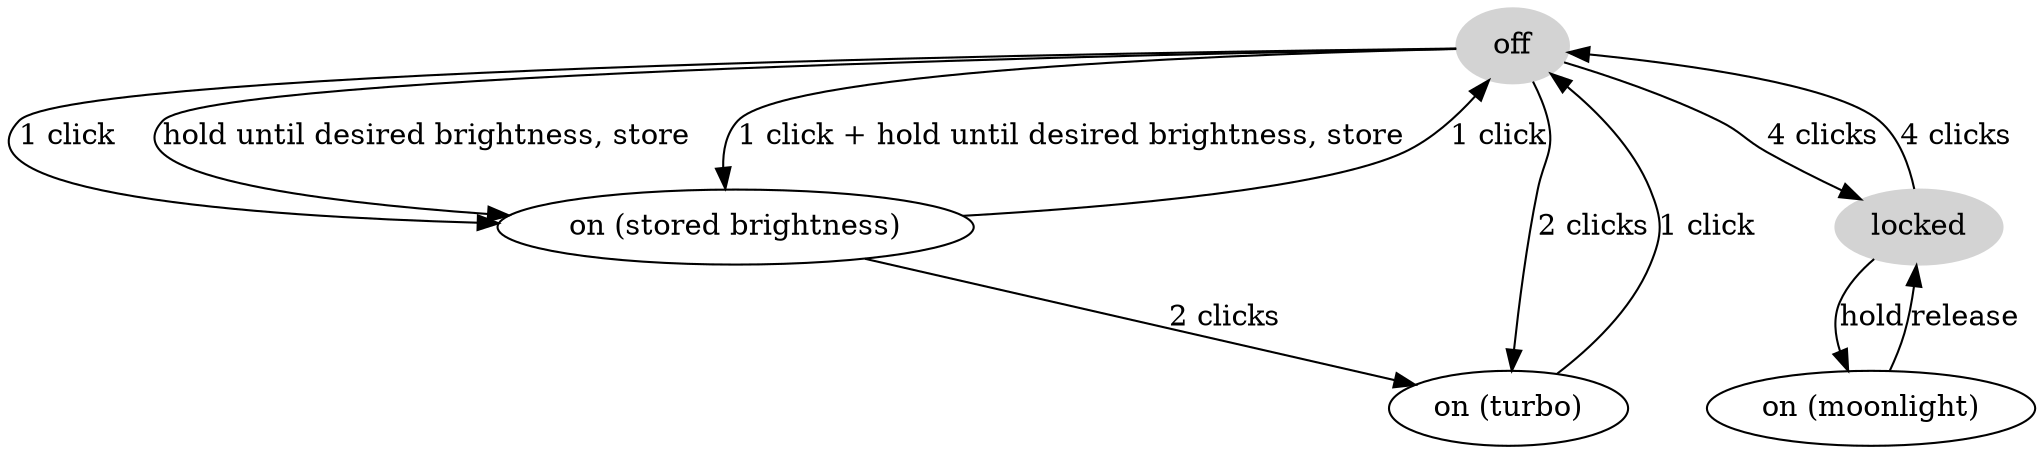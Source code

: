 digraph {
  off[style="filled",color="lightgrey"]
  off -> "on (stored brightness)"[label="1 click"];
  off -> "on (stored brightness)"[label="hold until desired brightness, store"];
  off -> "on (turbo)"[label="2 clicks"];
  off -> "on (stored brightness)"[label="1 click + hold until desired brightness, store"];
  off -> locked[label="4 clicks"];

  locked[style="filled",color="lightgrey"]
  locked -> off[label="4 clicks"];
  locked -> "on (moonlight)"[label="hold"];

  "on (moonlight)" -> "locked"[label="release"];
  "on (stored brightness)" -> off[label="1 click"];
  "on (stored brightness)" -> "on (turbo)"[label="2 clicks"];
  "on (turbo)" -> off[label="1 click"];
}
